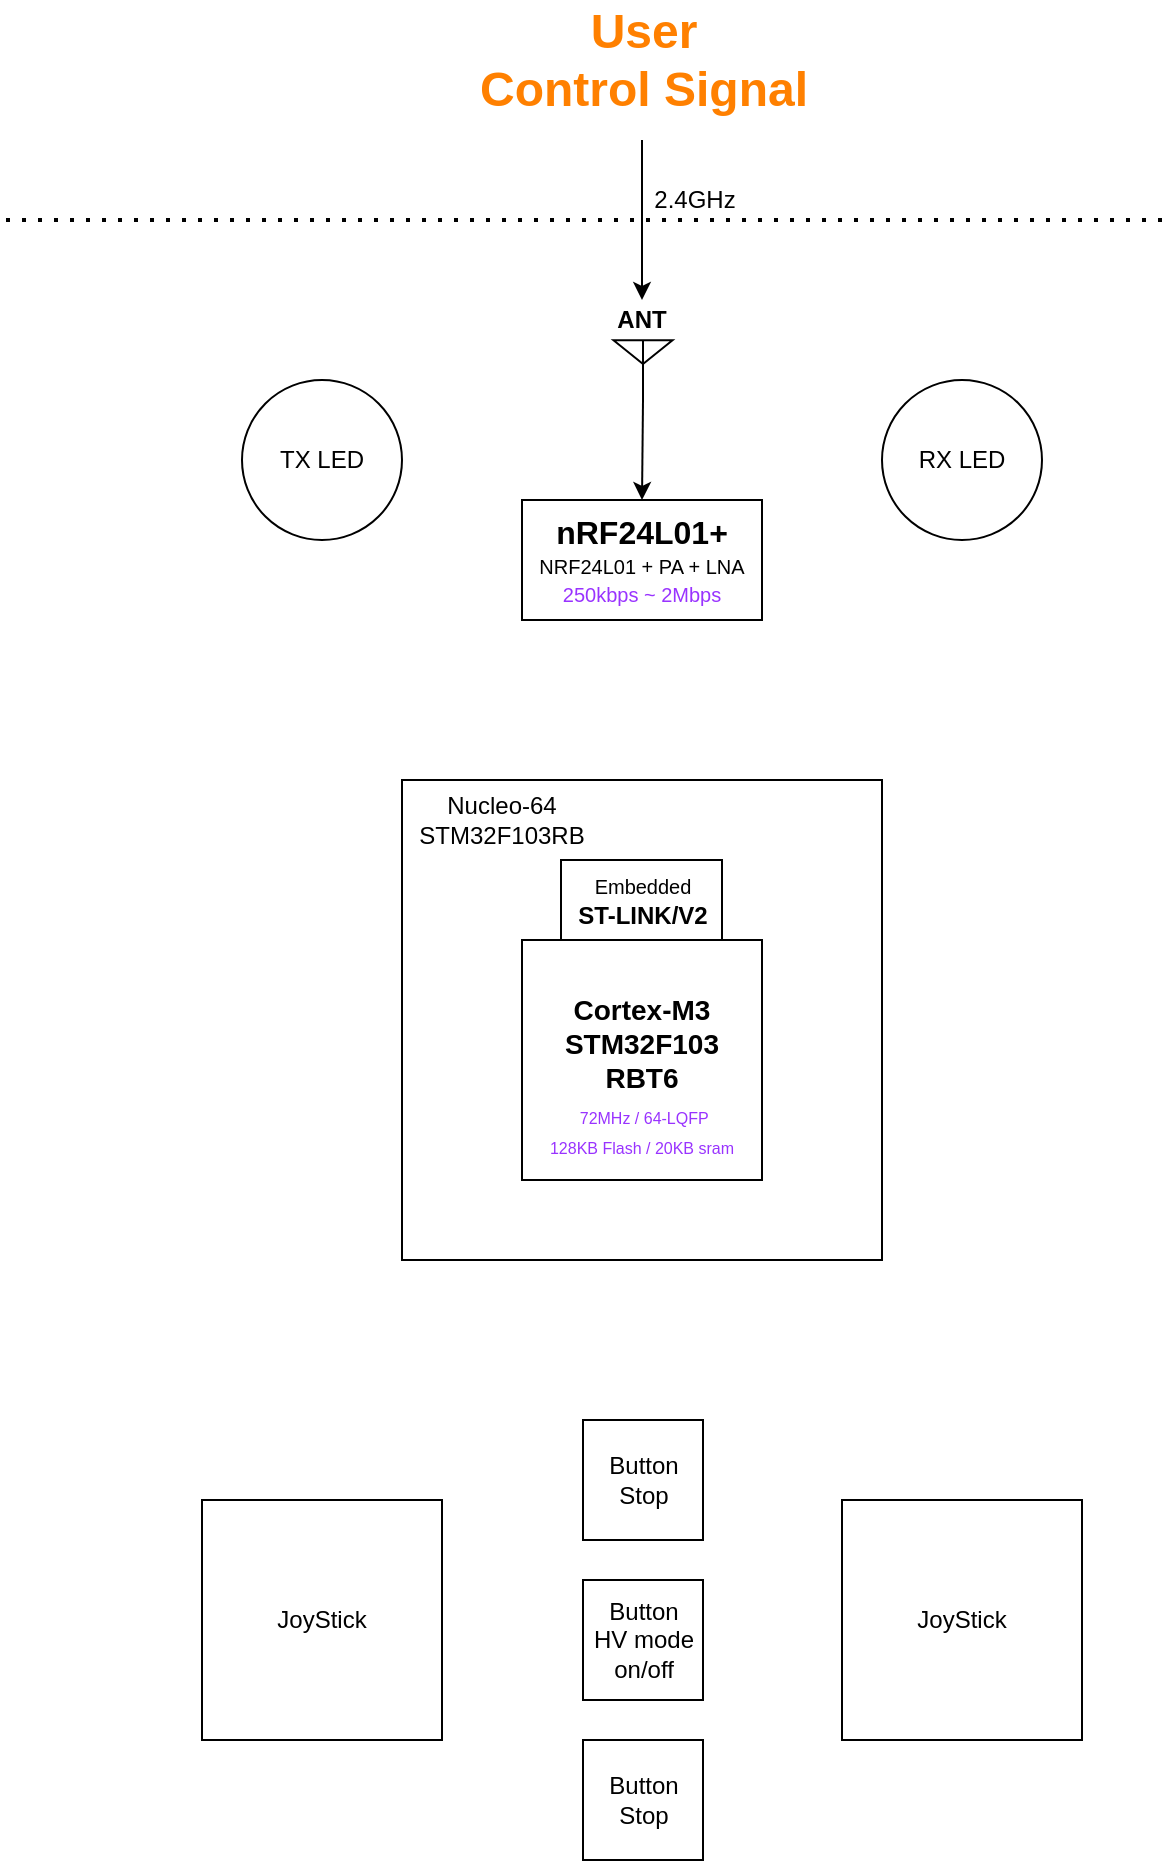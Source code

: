 <mxfile version="13.10.0" type="embed">
    <diagram id="60L1b5KzctDde3di3bZ7" name="페이지-1">
        <mxGraphModel dx="1133" dy="1172" grid="1" gridSize="10" guides="1" tooltips="1" connect="1" arrows="1" fold="1" page="1" pageScale="1" pageWidth="1654" pageHeight="1169" math="0" shadow="0">
            <root>
                <mxCell id="0"/>
                <mxCell id="1" parent="0"/>
                <mxCell id="12" value="JoyStick" style="whiteSpace=wrap;html=1;aspect=fixed;" parent="1" vertex="1">
                    <mxGeometry x="500" y="760" width="120" height="120" as="geometry"/>
                </mxCell>
                <mxCell id="14" value="JoyStick" style="whiteSpace=wrap;html=1;aspect=fixed;" parent="1" vertex="1">
                    <mxGeometry x="820" y="760" width="120" height="120" as="geometry"/>
                </mxCell>
                <mxCell id="15" value="Button&lt;br&gt;Stop" style="whiteSpace=wrap;html=1;aspect=fixed;" parent="1" vertex="1">
                    <mxGeometry x="690.5" y="720" width="60" height="60" as="geometry"/>
                </mxCell>
                <mxCell id="18" value="TX LED" style="ellipse;whiteSpace=wrap;html=1;aspect=fixed;" parent="1" vertex="1">
                    <mxGeometry x="520" y="200" width="80" height="80" as="geometry"/>
                </mxCell>
                <mxCell id="19" value="RX LED" style="ellipse;whiteSpace=wrap;html=1;aspect=fixed;" parent="1" vertex="1">
                    <mxGeometry x="840" y="200" width="80" height="80" as="geometry"/>
                </mxCell>
                <mxCell id="20" value="Button&lt;br&gt;HV mode&lt;br&gt;on/off" style="whiteSpace=wrap;html=1;aspect=fixed;" parent="1" vertex="1">
                    <mxGeometry x="690.5" y="800" width="60" height="60" as="geometry"/>
                </mxCell>
                <mxCell id="21" value="Button&lt;br&gt;Stop" style="whiteSpace=wrap;html=1;aspect=fixed;" parent="1" vertex="1">
                    <mxGeometry x="690.5" y="880" width="60" height="60" as="geometry"/>
                </mxCell>
                <mxCell id="22" value="&lt;b&gt;&lt;font style=&quot;font-size: 16px&quot;&gt;nRF24L01+&lt;/font&gt;&lt;br&gt;&lt;/b&gt;&lt;span style=&quot;font-size: 10px&quot;&gt;NRF24L01 + PA + LNA&lt;br&gt;&lt;/span&gt;&lt;font style=&quot;font-size: 10px&quot; color=&quot;#9933ff&quot;&gt;250kbps ~ 2Mbps&lt;/font&gt;&lt;span style=&quot;font-size: 10px&quot;&gt;&lt;br&gt;&lt;/span&gt;" style="rounded=0;whiteSpace=wrap;html=1;" vertex="1" parent="1">
                    <mxGeometry x="660" y="260" width="120" height="60" as="geometry"/>
                </mxCell>
                <mxCell id="23" value="" style="verticalLabelPosition=bottom;shadow=0;dashed=0;align=center;html=1;verticalAlign=top;shape=mxgraph.electrical.radio.aerial_-_antenna_2;rotation=0;" vertex="1" parent="1">
                    <mxGeometry x="705.75" y="180" width="29.5" height="30" as="geometry"/>
                </mxCell>
                <mxCell id="24" value="&lt;b&gt;&lt;font style=&quot;font-size: 12px&quot;&gt;ANT&lt;/font&gt;&lt;/b&gt;" style="text;html=1;strokeColor=none;fillColor=none;align=center;verticalAlign=middle;whiteSpace=wrap;rounded=0;" vertex="1" parent="1">
                    <mxGeometry x="680" y="160" width="80" height="20" as="geometry"/>
                </mxCell>
                <mxCell id="25" value="&lt;font color=&quot;#ff8000&quot; style=&quot;font-size: 24px&quot;&gt;&lt;b&gt;User&lt;br&gt;Control Signal&lt;/b&gt;&lt;/font&gt;" style="text;html=1;strokeColor=none;fillColor=none;align=center;verticalAlign=middle;whiteSpace=wrap;rounded=0;shadow=0;glass=0;sketch=0;fontSize=14;fontColor=#000000;" vertex="1" parent="1">
                    <mxGeometry x="620.5" y="10" width="200" height="60" as="geometry"/>
                </mxCell>
                <mxCell id="26" value="2.4GHz" style="text;html=1;strokeColor=none;fillColor=none;align=center;verticalAlign=middle;whiteSpace=wrap;rounded=0;" vertex="1" parent="1">
                    <mxGeometry x="720" y="100" width="53" height="20" as="geometry"/>
                </mxCell>
                <mxCell id="27" value="" style="endArrow=classic;html=1;strokeColor=#000000;strokeWidth=1;fillColor=#FF0000;" edge="1" parent="1">
                    <mxGeometry width="50" height="50" relative="1" as="geometry">
                        <mxPoint x="720" y="80" as="sourcePoint"/>
                        <mxPoint x="720" y="160" as="targetPoint"/>
                    </mxGeometry>
                </mxCell>
                <mxCell id="28" value="" style="endArrow=classic;html=1;strokeColor=#000000;strokeWidth=1;fillColor=#FF0000;exitX=0.5;exitY=1;exitDx=0;exitDy=0;exitPerimeter=0;entryX=0.5;entryY=0;entryDx=0;entryDy=0;" edge="1" parent="1" source="23" target="22">
                    <mxGeometry width="50" height="50" relative="1" as="geometry">
                        <mxPoint x="650" y="190" as="sourcePoint"/>
                        <mxPoint x="700" y="140" as="targetPoint"/>
                    </mxGeometry>
                </mxCell>
                <mxCell id="29" value="" style="endArrow=none;dashed=1;html=1;dashPattern=1 3;strokeWidth=2;" edge="1" parent="1">
                    <mxGeometry width="50" height="50" relative="1" as="geometry">
                        <mxPoint x="980" y="120.0" as="sourcePoint"/>
                        <mxPoint x="400" y="120.0" as="targetPoint"/>
                    </mxGeometry>
                </mxCell>
                <mxCell id="30" value="" style="rounded=0;whiteSpace=wrap;html=1;" vertex="1" parent="1">
                    <mxGeometry x="600" y="400" width="240" height="240" as="geometry"/>
                </mxCell>
                <mxCell id="31" value="" style="group" vertex="1" connectable="0" parent="1">
                    <mxGeometry x="660" y="480" width="120" height="120" as="geometry"/>
                </mxCell>
                <mxCell id="32" value="&lt;font style=&quot;font-size: 14px&quot;&gt;&lt;b&gt;Cortex-M3&lt;br&gt;STM32F103&lt;br&gt;RBT6&lt;br&gt;&lt;br&gt;&lt;/b&gt;&lt;/font&gt;" style="whiteSpace=wrap;html=1;" vertex="1" parent="31">
                    <mxGeometry width="120" height="120" as="geometry"/>
                </mxCell>
                <mxCell id="33" value="&lt;font color=&quot;#9933ff&quot; style=&quot;font-size: 8px&quot;&gt;&amp;nbsp;72MHz / 64-LQFP&lt;br&gt;128KB Flash / 20KB sram&lt;br&gt;&lt;/font&gt;" style="text;html=1;strokeColor=none;fillColor=none;align=center;verticalAlign=middle;whiteSpace=wrap;rounded=0;" vertex="1" parent="31">
                    <mxGeometry y="80" width="120" height="30" as="geometry"/>
                </mxCell>
                <mxCell id="34" value="Nucleo-64&lt;br&gt;STM32F103RB" style="text;html=1;strokeColor=none;fillColor=none;align=center;verticalAlign=middle;whiteSpace=wrap;rounded=0;" vertex="1" parent="1">
                    <mxGeometry x="600" y="400" width="100" height="40" as="geometry"/>
                </mxCell>
                <mxCell id="35" value="&lt;font style=&quot;font-size: 10px&quot;&gt;Embedded&lt;/font&gt;&lt;br&gt;&lt;b&gt;ST-LINK/V2&lt;/b&gt;" style="rounded=0;whiteSpace=wrap;html=1;" vertex="1" parent="1">
                    <mxGeometry x="679.5" y="440" width="80.5" height="40" as="geometry"/>
                </mxCell>
            </root>
        </mxGraphModel>
    </diagram>
</mxfile>
